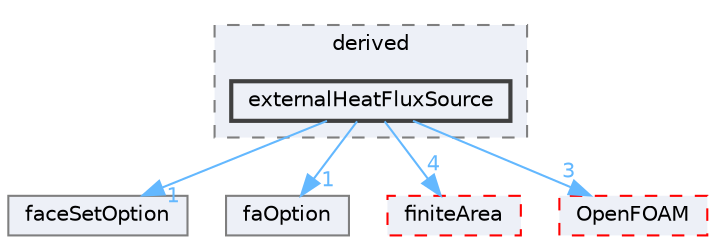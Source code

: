 digraph "src/faOptions/sources/derived/externalHeatFluxSource"
{
 // LATEX_PDF_SIZE
  bgcolor="transparent";
  edge [fontname=Helvetica,fontsize=10,labelfontname=Helvetica,labelfontsize=10];
  node [fontname=Helvetica,fontsize=10,shape=box,height=0.2,width=0.4];
  compound=true
  subgraph clusterdir_0cce101048a932222a02d214d3222a0b {
    graph [ bgcolor="#edf0f7", pencolor="grey50", label="derived", fontname=Helvetica,fontsize=10 style="filled,dashed", URL="dir_0cce101048a932222a02d214d3222a0b.html",tooltip=""]
  dir_05f4298cf9219eedcea8fe225301a727 [label="externalHeatFluxSource", fillcolor="#edf0f7", color="grey25", style="filled,bold", URL="dir_05f4298cf9219eedcea8fe225301a727.html",tooltip=""];
  }
  dir_613427c1d25393dd35a4d902c5667b2a [label="faceSetOption", fillcolor="#edf0f7", color="grey50", style="filled", URL="dir_613427c1d25393dd35a4d902c5667b2a.html",tooltip=""];
  dir_7c6939ae7dfe90ce1256a766067fd358 [label="faOption", fillcolor="#edf0f7", color="grey50", style="filled", URL="dir_7c6939ae7dfe90ce1256a766067fd358.html",tooltip=""];
  dir_b69a9eadfe761c231b266ce918b218a5 [label="finiteArea", fillcolor="#edf0f7", color="red", style="filled,dashed", URL="dir_b69a9eadfe761c231b266ce918b218a5.html",tooltip=""];
  dir_c5473ff19b20e6ec4dfe5c310b3778a8 [label="OpenFOAM", fillcolor="#edf0f7", color="red", style="filled,dashed", URL="dir_c5473ff19b20e6ec4dfe5c310b3778a8.html",tooltip=""];
  dir_05f4298cf9219eedcea8fe225301a727->dir_613427c1d25393dd35a4d902c5667b2a [headlabel="1", labeldistance=1.5 headhref="dir_001223_001266.html" href="dir_001223_001266.html" color="steelblue1" fontcolor="steelblue1"];
  dir_05f4298cf9219eedcea8fe225301a727->dir_7c6939ae7dfe90ce1256a766067fd358 [headlabel="1", labeldistance=1.5 headhref="dir_001223_001302.html" href="dir_001223_001302.html" color="steelblue1" fontcolor="steelblue1"];
  dir_05f4298cf9219eedcea8fe225301a727->dir_b69a9eadfe761c231b266ce918b218a5 [headlabel="4", labeldistance=1.5 headhref="dir_001223_001385.html" href="dir_001223_001385.html" color="steelblue1" fontcolor="steelblue1"];
  dir_05f4298cf9219eedcea8fe225301a727->dir_c5473ff19b20e6ec4dfe5c310b3778a8 [headlabel="3", labeldistance=1.5 headhref="dir_001223_002695.html" href="dir_001223_002695.html" color="steelblue1" fontcolor="steelblue1"];
}
